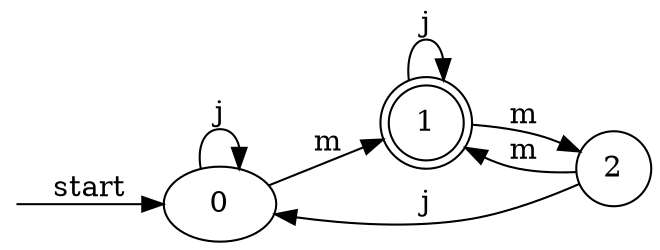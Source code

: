 digraph dfa {
    rankdir = LR;
    __start [style = invis, shape = point];
    __start -> "0" [ label = "start" ];
    node [shape = doublecircle]; "1"
    node [shape = circle];
    "0" -> "0" [ label = "j" ];
    "0" -> "1" [ label = "m" ];
    "2" -> "0" [ label = "j" ];
    "2" -> "1" [ label = "m" ];
    "1" -> "1" [ label = "j" ];
    "1" -> "2" [ label = "m" ];
}
